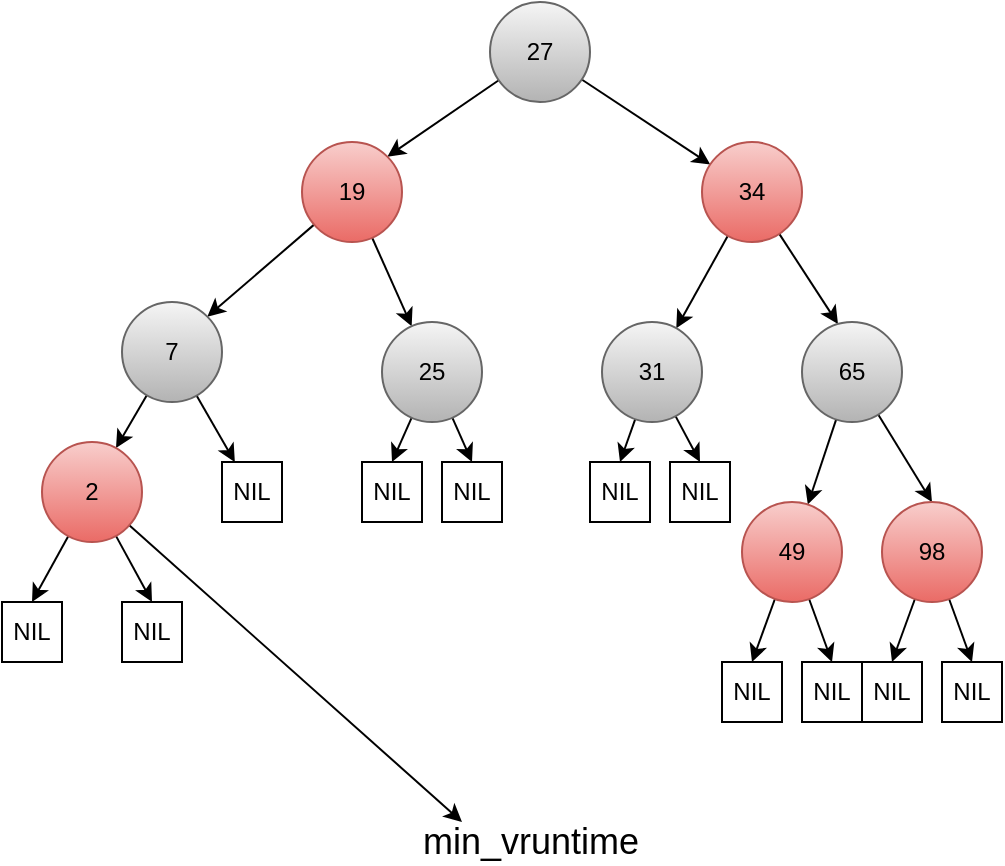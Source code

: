 <mxfile version="13.5.5" type="github">
  <diagram id="nSxgDOsdCPhVr4lf49zR" name="Page-1">
    <mxGraphModel dx="746" dy="971" grid="1" gridSize="10" guides="1" tooltips="1" connect="1" arrows="1" fold="1" page="1" pageScale="1" pageWidth="827" pageHeight="1169" math="0" shadow="0">
      <root>
        <mxCell id="0" />
        <mxCell id="1" parent="0" />
        <mxCell id="SZ_MhEa1Xll06j9Zjt3N-5" style="edgeStyle=none;rounded=0;orthogonalLoop=1;jettySize=auto;html=1;entryX=1;entryY=0;entryDx=0;entryDy=0;" edge="1" parent="1" source="SZ_MhEa1Xll06j9Zjt3N-1" target="SZ_MhEa1Xll06j9Zjt3N-4">
          <mxGeometry relative="1" as="geometry" />
        </mxCell>
        <mxCell id="SZ_MhEa1Xll06j9Zjt3N-7" style="edgeStyle=none;rounded=0;orthogonalLoop=1;jettySize=auto;html=1;" edge="1" parent="1" source="SZ_MhEa1Xll06j9Zjt3N-1" target="SZ_MhEa1Xll06j9Zjt3N-6">
          <mxGeometry relative="1" as="geometry" />
        </mxCell>
        <mxCell id="SZ_MhEa1Xll06j9Zjt3N-1" value="27" style="ellipse;whiteSpace=wrap;html=1;aspect=fixed;gradientColor=#b3b3b3;fillColor=#f5f5f5;strokeColor=#666666;" vertex="1" parent="1">
          <mxGeometry x="374" y="100" width="50" height="50" as="geometry" />
        </mxCell>
        <mxCell id="SZ_MhEa1Xll06j9Zjt3N-10" style="edgeStyle=none;rounded=0;orthogonalLoop=1;jettySize=auto;html=1;entryX=1;entryY=0;entryDx=0;entryDy=0;" edge="1" parent="1" source="SZ_MhEa1Xll06j9Zjt3N-4" target="SZ_MhEa1Xll06j9Zjt3N-8">
          <mxGeometry relative="1" as="geometry" />
        </mxCell>
        <mxCell id="SZ_MhEa1Xll06j9Zjt3N-11" style="edgeStyle=none;rounded=0;orthogonalLoop=1;jettySize=auto;html=1;" edge="1" parent="1" source="SZ_MhEa1Xll06j9Zjt3N-4" target="SZ_MhEa1Xll06j9Zjt3N-9">
          <mxGeometry relative="1" as="geometry" />
        </mxCell>
        <mxCell id="SZ_MhEa1Xll06j9Zjt3N-4" value="19" style="ellipse;whiteSpace=wrap;html=1;aspect=fixed;gradientColor=#ea6b66;fillColor=#f8cecc;strokeColor=#b85450;" vertex="1" parent="1">
          <mxGeometry x="280" y="170" width="50" height="50" as="geometry" />
        </mxCell>
        <mxCell id="SZ_MhEa1Xll06j9Zjt3N-16" style="edgeStyle=none;rounded=0;orthogonalLoop=1;jettySize=auto;html=1;" edge="1" parent="1" source="SZ_MhEa1Xll06j9Zjt3N-6" target="SZ_MhEa1Xll06j9Zjt3N-14">
          <mxGeometry relative="1" as="geometry" />
        </mxCell>
        <mxCell id="SZ_MhEa1Xll06j9Zjt3N-17" style="edgeStyle=none;rounded=0;orthogonalLoop=1;jettySize=auto;html=1;entryX=0.36;entryY=0.02;entryDx=0;entryDy=0;entryPerimeter=0;" edge="1" parent="1" source="SZ_MhEa1Xll06j9Zjt3N-6" target="SZ_MhEa1Xll06j9Zjt3N-15">
          <mxGeometry relative="1" as="geometry" />
        </mxCell>
        <mxCell id="SZ_MhEa1Xll06j9Zjt3N-6" value="34" style="ellipse;whiteSpace=wrap;html=1;aspect=fixed;gradientColor=#ea6b66;fillColor=#f8cecc;strokeColor=#b85450;" vertex="1" parent="1">
          <mxGeometry x="480" y="170" width="50" height="50" as="geometry" />
        </mxCell>
        <mxCell id="SZ_MhEa1Xll06j9Zjt3N-13" style="edgeStyle=none;rounded=0;orthogonalLoop=1;jettySize=auto;html=1;entryX=0.74;entryY=0.06;entryDx=0;entryDy=0;entryPerimeter=0;" edge="1" parent="1" source="SZ_MhEa1Xll06j9Zjt3N-8" target="SZ_MhEa1Xll06j9Zjt3N-12">
          <mxGeometry relative="1" as="geometry" />
        </mxCell>
        <mxCell id="SZ_MhEa1Xll06j9Zjt3N-27" style="edgeStyle=none;rounded=0;orthogonalLoop=1;jettySize=auto;html=1;" edge="1" parent="1" source="SZ_MhEa1Xll06j9Zjt3N-8" target="SZ_MhEa1Xll06j9Zjt3N-26">
          <mxGeometry relative="1" as="geometry" />
        </mxCell>
        <mxCell id="SZ_MhEa1Xll06j9Zjt3N-8" value="7" style="ellipse;whiteSpace=wrap;html=1;aspect=fixed;gradientColor=#b3b3b3;fillColor=#f5f5f5;strokeColor=#666666;" vertex="1" parent="1">
          <mxGeometry x="190" y="250" width="50" height="50" as="geometry" />
        </mxCell>
        <mxCell id="SZ_MhEa1Xll06j9Zjt3N-29" style="edgeStyle=none;rounded=0;orthogonalLoop=1;jettySize=auto;html=1;entryX=0.5;entryY=0;entryDx=0;entryDy=0;" edge="1" parent="1" source="SZ_MhEa1Xll06j9Zjt3N-9" target="SZ_MhEa1Xll06j9Zjt3N-28">
          <mxGeometry relative="1" as="geometry" />
        </mxCell>
        <mxCell id="SZ_MhEa1Xll06j9Zjt3N-33" style="edgeStyle=none;rounded=0;orthogonalLoop=1;jettySize=auto;html=1;entryX=0.5;entryY=0;entryDx=0;entryDy=0;" edge="1" parent="1" source="SZ_MhEa1Xll06j9Zjt3N-9" target="SZ_MhEa1Xll06j9Zjt3N-32">
          <mxGeometry relative="1" as="geometry" />
        </mxCell>
        <mxCell id="SZ_MhEa1Xll06j9Zjt3N-9" value="25" style="ellipse;whiteSpace=wrap;html=1;aspect=fixed;gradientColor=#b3b3b3;fillColor=#f5f5f5;strokeColor=#666666;" vertex="1" parent="1">
          <mxGeometry x="320" y="260" width="50" height="50" as="geometry" />
        </mxCell>
        <mxCell id="SZ_MhEa1Xll06j9Zjt3N-22" style="edgeStyle=none;rounded=0;orthogonalLoop=1;jettySize=auto;html=1;entryX=0.5;entryY=0;entryDx=0;entryDy=0;" edge="1" parent="1" source="SZ_MhEa1Xll06j9Zjt3N-12" target="SZ_MhEa1Xll06j9Zjt3N-23">
          <mxGeometry relative="1" as="geometry">
            <mxPoint x="180" y="440" as="targetPoint" />
          </mxGeometry>
        </mxCell>
        <mxCell id="SZ_MhEa1Xll06j9Zjt3N-25" style="edgeStyle=none;rounded=0;orthogonalLoop=1;jettySize=auto;html=1;entryX=0.5;entryY=0;entryDx=0;entryDy=0;" edge="1" parent="1" source="SZ_MhEa1Xll06j9Zjt3N-12" target="SZ_MhEa1Xll06j9Zjt3N-24">
          <mxGeometry relative="1" as="geometry" />
        </mxCell>
        <mxCell id="SZ_MhEa1Xll06j9Zjt3N-49" style="edgeStyle=none;rounded=0;orthogonalLoop=1;jettySize=auto;html=1;" edge="1" parent="1" source="SZ_MhEa1Xll06j9Zjt3N-12">
          <mxGeometry relative="1" as="geometry">
            <mxPoint x="360" y="510" as="targetPoint" />
          </mxGeometry>
        </mxCell>
        <mxCell id="SZ_MhEa1Xll06j9Zjt3N-12" value="2" style="ellipse;whiteSpace=wrap;html=1;aspect=fixed;gradientColor=#ea6b66;fillColor=#f8cecc;strokeColor=#b85450;" vertex="1" parent="1">
          <mxGeometry x="150" y="320" width="50" height="50" as="geometry" />
        </mxCell>
        <mxCell id="SZ_MhEa1Xll06j9Zjt3N-37" style="edgeStyle=none;rounded=0;orthogonalLoop=1;jettySize=auto;html=1;entryX=0.5;entryY=0;entryDx=0;entryDy=0;" edge="1" parent="1" source="SZ_MhEa1Xll06j9Zjt3N-14" target="SZ_MhEa1Xll06j9Zjt3N-35">
          <mxGeometry relative="1" as="geometry" />
        </mxCell>
        <mxCell id="SZ_MhEa1Xll06j9Zjt3N-38" style="edgeStyle=none;rounded=0;orthogonalLoop=1;jettySize=auto;html=1;entryX=0.5;entryY=0;entryDx=0;entryDy=0;" edge="1" parent="1" source="SZ_MhEa1Xll06j9Zjt3N-14" target="SZ_MhEa1Xll06j9Zjt3N-36">
          <mxGeometry relative="1" as="geometry" />
        </mxCell>
        <mxCell id="SZ_MhEa1Xll06j9Zjt3N-14" value="31" style="ellipse;whiteSpace=wrap;html=1;aspect=fixed;gradientColor=#b3b3b3;fillColor=#f5f5f5;strokeColor=#666666;" vertex="1" parent="1">
          <mxGeometry x="430" y="260" width="50" height="50" as="geometry" />
        </mxCell>
        <mxCell id="SZ_MhEa1Xll06j9Zjt3N-20" style="edgeStyle=none;rounded=0;orthogonalLoop=1;jettySize=auto;html=1;" edge="1" parent="1" source="SZ_MhEa1Xll06j9Zjt3N-15" target="SZ_MhEa1Xll06j9Zjt3N-18">
          <mxGeometry relative="1" as="geometry" />
        </mxCell>
        <mxCell id="SZ_MhEa1Xll06j9Zjt3N-21" style="edgeStyle=none;rounded=0;orthogonalLoop=1;jettySize=auto;html=1;entryX=0.5;entryY=0;entryDx=0;entryDy=0;" edge="1" parent="1" source="SZ_MhEa1Xll06j9Zjt3N-15" target="SZ_MhEa1Xll06j9Zjt3N-19">
          <mxGeometry relative="1" as="geometry" />
        </mxCell>
        <mxCell id="SZ_MhEa1Xll06j9Zjt3N-15" value="65" style="ellipse;whiteSpace=wrap;html=1;aspect=fixed;gradientColor=#b3b3b3;fillColor=#f5f5f5;strokeColor=#666666;" vertex="1" parent="1">
          <mxGeometry x="530" y="260" width="50" height="50" as="geometry" />
        </mxCell>
        <mxCell id="SZ_MhEa1Xll06j9Zjt3N-43" style="edgeStyle=none;rounded=0;orthogonalLoop=1;jettySize=auto;html=1;entryX=0.5;entryY=0;entryDx=0;entryDy=0;" edge="1" parent="1" source="SZ_MhEa1Xll06j9Zjt3N-18" target="SZ_MhEa1Xll06j9Zjt3N-41">
          <mxGeometry relative="1" as="geometry" />
        </mxCell>
        <mxCell id="SZ_MhEa1Xll06j9Zjt3N-44" style="edgeStyle=none;rounded=0;orthogonalLoop=1;jettySize=auto;html=1;entryX=0.5;entryY=0;entryDx=0;entryDy=0;" edge="1" parent="1" source="SZ_MhEa1Xll06j9Zjt3N-18" target="SZ_MhEa1Xll06j9Zjt3N-42">
          <mxGeometry relative="1" as="geometry" />
        </mxCell>
        <mxCell id="SZ_MhEa1Xll06j9Zjt3N-18" value="49" style="ellipse;whiteSpace=wrap;html=1;aspect=fixed;gradientColor=#ea6b66;fillColor=#f8cecc;strokeColor=#b85450;" vertex="1" parent="1">
          <mxGeometry x="500" y="350" width="50" height="50" as="geometry" />
        </mxCell>
        <mxCell id="SZ_MhEa1Xll06j9Zjt3N-47" style="edgeStyle=none;rounded=0;orthogonalLoop=1;jettySize=auto;html=1;entryX=0.5;entryY=0;entryDx=0;entryDy=0;" edge="1" parent="1" source="SZ_MhEa1Xll06j9Zjt3N-19" target="SZ_MhEa1Xll06j9Zjt3N-45">
          <mxGeometry relative="1" as="geometry" />
        </mxCell>
        <mxCell id="SZ_MhEa1Xll06j9Zjt3N-48" style="edgeStyle=none;rounded=0;orthogonalLoop=1;jettySize=auto;html=1;entryX=0.5;entryY=0;entryDx=0;entryDy=0;" edge="1" parent="1" source="SZ_MhEa1Xll06j9Zjt3N-19" target="SZ_MhEa1Xll06j9Zjt3N-46">
          <mxGeometry relative="1" as="geometry" />
        </mxCell>
        <mxCell id="SZ_MhEa1Xll06j9Zjt3N-19" value="98" style="ellipse;whiteSpace=wrap;html=1;aspect=fixed;gradientColor=#ea6b66;fillColor=#f8cecc;strokeColor=#b85450;" vertex="1" parent="1">
          <mxGeometry x="570" y="350" width="50" height="50" as="geometry" />
        </mxCell>
        <mxCell id="SZ_MhEa1Xll06j9Zjt3N-23" value="NIL" style="rounded=0;whiteSpace=wrap;html=1;" vertex="1" parent="1">
          <mxGeometry x="130" y="400" width="30" height="30" as="geometry" />
        </mxCell>
        <mxCell id="SZ_MhEa1Xll06j9Zjt3N-24" value="NIL" style="rounded=0;whiteSpace=wrap;html=1;" vertex="1" parent="1">
          <mxGeometry x="190" y="400" width="30" height="30" as="geometry" />
        </mxCell>
        <mxCell id="SZ_MhEa1Xll06j9Zjt3N-26" value="NIL" style="rounded=0;whiteSpace=wrap;html=1;" vertex="1" parent="1">
          <mxGeometry x="240" y="330" width="30" height="30" as="geometry" />
        </mxCell>
        <mxCell id="SZ_MhEa1Xll06j9Zjt3N-28" value="NIL" style="rounded=0;whiteSpace=wrap;html=1;" vertex="1" parent="1">
          <mxGeometry x="310" y="330" width="30" height="30" as="geometry" />
        </mxCell>
        <mxCell id="SZ_MhEa1Xll06j9Zjt3N-31" style="edgeStyle=none;rounded=0;orthogonalLoop=1;jettySize=auto;html=1;exitX=0;exitY=0.5;exitDx=0;exitDy=0;" edge="1" parent="1" source="SZ_MhEa1Xll06j9Zjt3N-24" target="SZ_MhEa1Xll06j9Zjt3N-24">
          <mxGeometry relative="1" as="geometry" />
        </mxCell>
        <mxCell id="SZ_MhEa1Xll06j9Zjt3N-32" value="NIL" style="rounded=0;whiteSpace=wrap;html=1;" vertex="1" parent="1">
          <mxGeometry x="350" y="330" width="30" height="30" as="geometry" />
        </mxCell>
        <mxCell id="SZ_MhEa1Xll06j9Zjt3N-35" value="NIL" style="rounded=0;whiteSpace=wrap;html=1;" vertex="1" parent="1">
          <mxGeometry x="424" y="330" width="30" height="30" as="geometry" />
        </mxCell>
        <mxCell id="SZ_MhEa1Xll06j9Zjt3N-36" value="NIL" style="rounded=0;whiteSpace=wrap;html=1;" vertex="1" parent="1">
          <mxGeometry x="464" y="330" width="30" height="30" as="geometry" />
        </mxCell>
        <mxCell id="SZ_MhEa1Xll06j9Zjt3N-41" value="NIL" style="rounded=0;whiteSpace=wrap;html=1;" vertex="1" parent="1">
          <mxGeometry x="490" y="430" width="30" height="30" as="geometry" />
        </mxCell>
        <mxCell id="SZ_MhEa1Xll06j9Zjt3N-42" value="NIL" style="rounded=0;whiteSpace=wrap;html=1;" vertex="1" parent="1">
          <mxGeometry x="530" y="430" width="30" height="30" as="geometry" />
        </mxCell>
        <mxCell id="SZ_MhEa1Xll06j9Zjt3N-45" value="NIL" style="rounded=0;whiteSpace=wrap;html=1;" vertex="1" parent="1">
          <mxGeometry x="560" y="430" width="30" height="30" as="geometry" />
        </mxCell>
        <mxCell id="SZ_MhEa1Xll06j9Zjt3N-46" value="NIL" style="rounded=0;whiteSpace=wrap;html=1;" vertex="1" parent="1">
          <mxGeometry x="600" y="430" width="30" height="30" as="geometry" />
        </mxCell>
        <mxCell id="SZ_MhEa1Xll06j9Zjt3N-50" value="&lt;font style=&quot;font-size: 18px&quot;&gt;min_vruntime&lt;/font&gt;" style="text;html=1;align=center;verticalAlign=middle;resizable=0;points=[];autosize=1;" vertex="1" parent="1">
          <mxGeometry x="334" y="510" width="120" height="20" as="geometry" />
        </mxCell>
      </root>
    </mxGraphModel>
  </diagram>
</mxfile>
